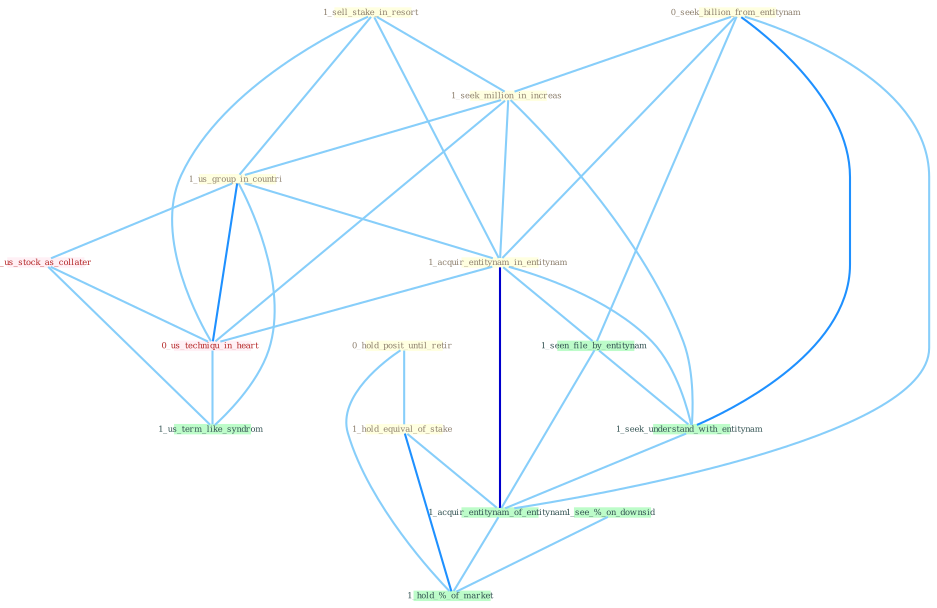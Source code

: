 Graph G{ 
    node
    [shape=polygon,style=filled,width=.5,height=.06,color="#BDFCC9",fixedsize=true,fontsize=4,
    fontcolor="#2f4f4f"];
    {node
    [color="#ffffe0", fontcolor="#8b7d6b"] "0_seek_billion_from_entitynam " "1_sell_stake_in_resort " "1_seek_million_in_increas " "1_us_group_in_countri " "1_acquir_entitynam_in_entitynam " "0_hold_posit_until_retir " "1_hold_equival_of_stake "}
{node [color="#fff0f5", fontcolor="#b22222"] "0_us_stock_as_collater " "0_us_techniqu_in_heart "}
edge [color="#B0E2FF"];

	"0_seek_billion_from_entitynam " -- "1_seek_million_in_increas " [w="1", color="#87cefa" ];
	"0_seek_billion_from_entitynam " -- "1_acquir_entitynam_in_entitynam " [w="1", color="#87cefa" ];
	"0_seek_billion_from_entitynam " -- "1_seen_file_by_entitynam " [w="1", color="#87cefa" ];
	"0_seek_billion_from_entitynam " -- "1_seek_understand_with_entitynam " [w="2", color="#1e90ff" , len=0.8];
	"0_seek_billion_from_entitynam " -- "1_acquir_entitynam_of_entitynam " [w="1", color="#87cefa" ];
	"1_sell_stake_in_resort " -- "1_seek_million_in_increas " [w="1", color="#87cefa" ];
	"1_sell_stake_in_resort " -- "1_us_group_in_countri " [w="1", color="#87cefa" ];
	"1_sell_stake_in_resort " -- "1_acquir_entitynam_in_entitynam " [w="1", color="#87cefa" ];
	"1_sell_stake_in_resort " -- "0_us_techniqu_in_heart " [w="1", color="#87cefa" ];
	"1_seek_million_in_increas " -- "1_us_group_in_countri " [w="1", color="#87cefa" ];
	"1_seek_million_in_increas " -- "1_acquir_entitynam_in_entitynam " [w="1", color="#87cefa" ];
	"1_seek_million_in_increas " -- "1_seek_understand_with_entitynam " [w="1", color="#87cefa" ];
	"1_seek_million_in_increas " -- "0_us_techniqu_in_heart " [w="1", color="#87cefa" ];
	"1_us_group_in_countri " -- "1_acquir_entitynam_in_entitynam " [w="1", color="#87cefa" ];
	"1_us_group_in_countri " -- "0_us_stock_as_collater " [w="1", color="#87cefa" ];
	"1_us_group_in_countri " -- "0_us_techniqu_in_heart " [w="2", color="#1e90ff" , len=0.8];
	"1_us_group_in_countri " -- "1_us_term_like_syndrom " [w="1", color="#87cefa" ];
	"1_acquir_entitynam_in_entitynam " -- "1_seen_file_by_entitynam " [w="1", color="#87cefa" ];
	"1_acquir_entitynam_in_entitynam " -- "1_seek_understand_with_entitynam " [w="1", color="#87cefa" ];
	"1_acquir_entitynam_in_entitynam " -- "1_acquir_entitynam_of_entitynam " [w="3", color="#0000cd" , len=0.6];
	"1_acquir_entitynam_in_entitynam " -- "0_us_techniqu_in_heart " [w="1", color="#87cefa" ];
	"0_hold_posit_until_retir " -- "1_hold_equival_of_stake " [w="1", color="#87cefa" ];
	"0_hold_posit_until_retir " -- "1_hold_%_of_market " [w="1", color="#87cefa" ];
	"1_hold_equival_of_stake " -- "1_acquir_entitynam_of_entitynam " [w="1", color="#87cefa" ];
	"1_hold_equival_of_stake " -- "1_hold_%_of_market " [w="2", color="#1e90ff" , len=0.8];
	"1_seen_file_by_entitynam " -- "1_seek_understand_with_entitynam " [w="1", color="#87cefa" ];
	"1_seen_file_by_entitynam " -- "1_acquir_entitynam_of_entitynam " [w="1", color="#87cefa" ];
	"0_us_stock_as_collater " -- "0_us_techniqu_in_heart " [w="1", color="#87cefa" ];
	"0_us_stock_as_collater " -- "1_us_term_like_syndrom " [w="1", color="#87cefa" ];
	"1_seek_understand_with_entitynam " -- "1_acquir_entitynam_of_entitynam " [w="1", color="#87cefa" ];
	"1_acquir_entitynam_of_entitynam " -- "1_hold_%_of_market " [w="1", color="#87cefa" ];
	"0_us_techniqu_in_heart " -- "1_us_term_like_syndrom " [w="1", color="#87cefa" ];
	"1_see_%_on_downsid " -- "1_hold_%_of_market " [w="1", color="#87cefa" ];
}